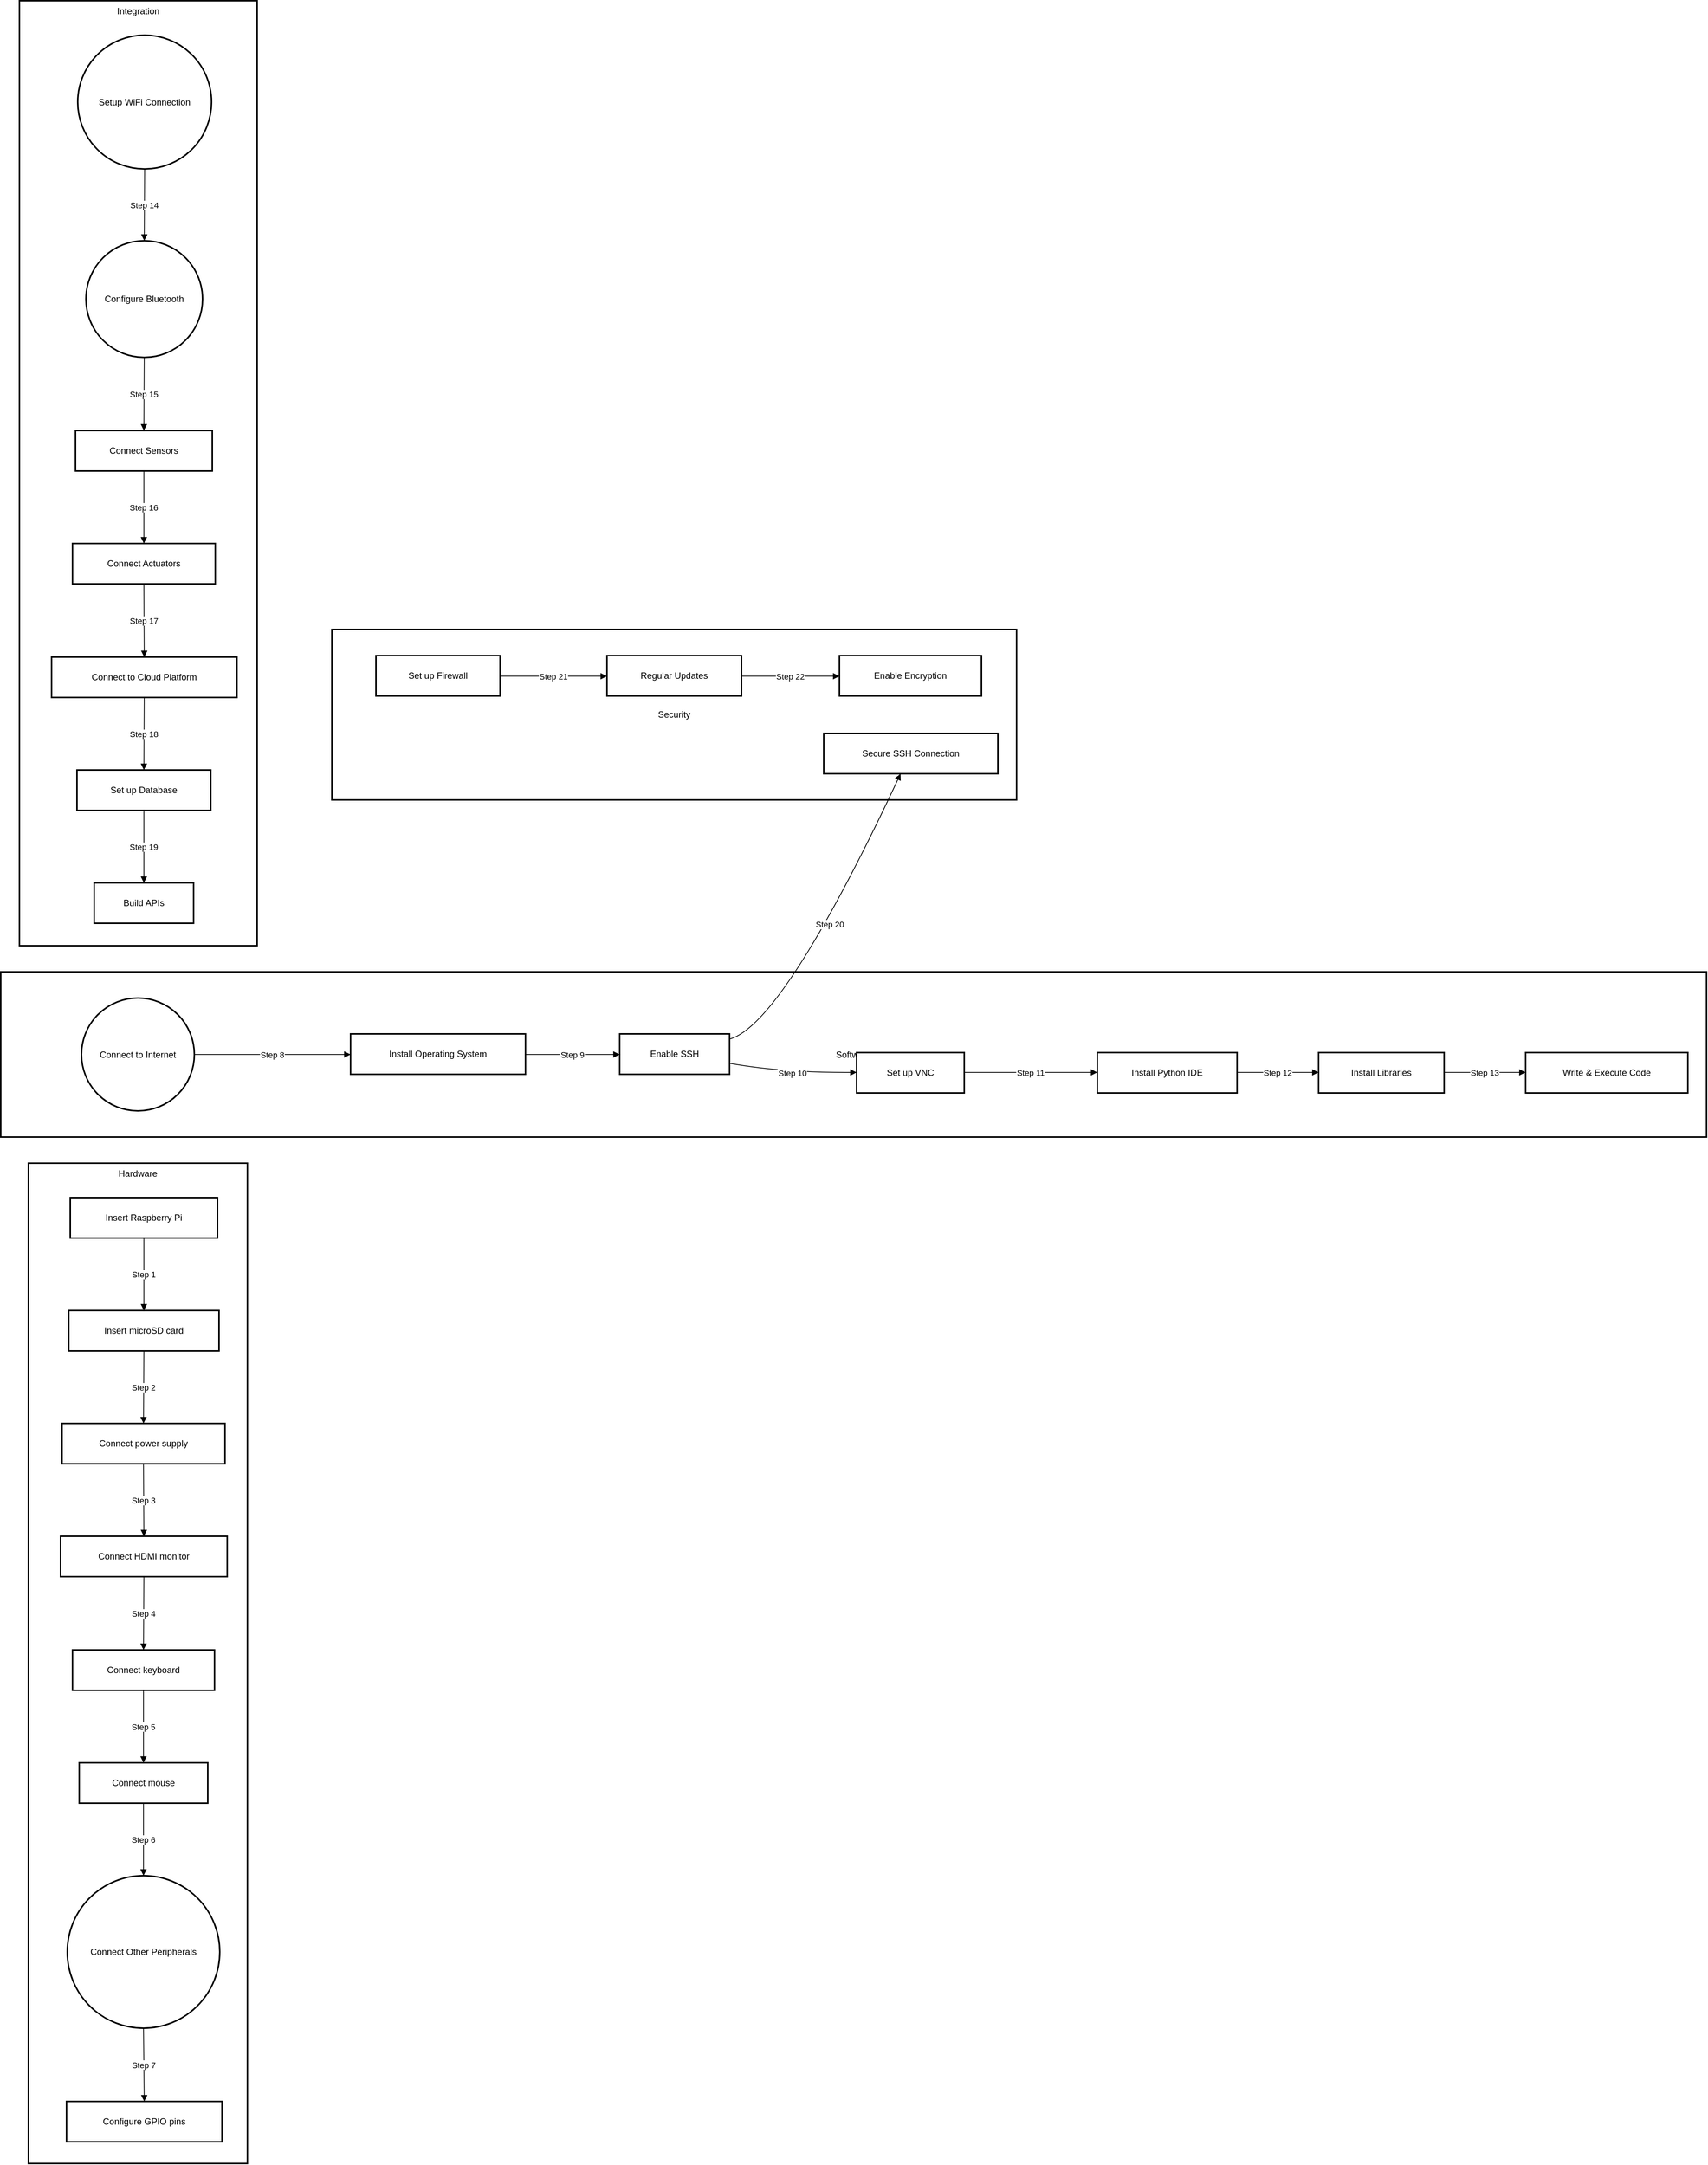 <mxfile version="26.0.15">
  <diagram name="Page-1" id="nwv0c2wcuBNG24mUAS5j">
    <mxGraphModel>
      <root>
        <mxCell id="0" />
        <mxCell id="1" parent="0" />
        <mxCell id="2" value="Security" style="whiteSpace=wrap;strokeWidth=2;" vertex="1" parent="1">
          <mxGeometry x="451" y="849" width="916" height="228" as="geometry" />
        </mxCell>
        <mxCell id="3" value="Integration" style="whiteSpace=wrap;strokeWidth=2;verticalAlign=top;" vertex="1" parent="1">
          <mxGeometry x="33" y="8" width="318" height="1264" as="geometry" />
        </mxCell>
        <mxCell id="4" value="Setup WiFi Connection" style="ellipse;aspect=fixed;strokeWidth=2;whiteSpace=wrap;" vertex="1" parent="3">
          <mxGeometry x="78" y="46" width="179" height="179" as="geometry" />
        </mxCell>
        <mxCell id="5" value="Configure Bluetooth" style="ellipse;aspect=fixed;strokeWidth=2;whiteSpace=wrap;" vertex="1" parent="3">
          <mxGeometry x="89" y="321" width="156" height="156" as="geometry" />
        </mxCell>
        <mxCell id="6" value="Connect Sensors" style="whiteSpace=wrap;strokeWidth=2;" vertex="1" parent="3">
          <mxGeometry x="75" y="575" width="183" height="54" as="geometry" />
        </mxCell>
        <mxCell id="7" value="Connect Actuators" style="whiteSpace=wrap;strokeWidth=2;" vertex="1" parent="3">
          <mxGeometry x="71" y="726" width="191" height="54" as="geometry" />
        </mxCell>
        <mxCell id="8" value="Connect to Cloud Platform" style="whiteSpace=wrap;strokeWidth=2;" vertex="1" parent="3">
          <mxGeometry x="43" y="878" width="248" height="54" as="geometry" />
        </mxCell>
        <mxCell id="9" value="Set up Database" style="whiteSpace=wrap;strokeWidth=2;" vertex="1" parent="3">
          <mxGeometry x="77" y="1029" width="179" height="54" as="geometry" />
        </mxCell>
        <mxCell id="10" value="Build APIs" style="whiteSpace=wrap;strokeWidth=2;" vertex="1" parent="3">
          <mxGeometry x="100" y="1180" width="133" height="54" as="geometry" />
        </mxCell>
        <mxCell id="11" value="Step 14" style="curved=1;startArrow=none;endArrow=block;exitX=0.5;exitY=1;entryX=0.5;entryY=0;" edge="1" parent="3" source="4" target="5">
          <mxGeometry relative="1" as="geometry">
            <Array as="points" />
          </mxGeometry>
        </mxCell>
        <mxCell id="12" value="Step 15" style="curved=1;startArrow=none;endArrow=block;exitX=0.5;exitY=1.01;entryX=0.5;entryY=0;" edge="1" parent="3" source="5" target="6">
          <mxGeometry relative="1" as="geometry">
            <Array as="points" />
          </mxGeometry>
        </mxCell>
        <mxCell id="13" value="Step 16" style="curved=1;startArrow=none;endArrow=block;exitX=0.5;exitY=1;entryX=0.5;entryY=0.01;" edge="1" parent="3" source="6" target="7">
          <mxGeometry relative="1" as="geometry">
            <Array as="points" />
          </mxGeometry>
        </mxCell>
        <mxCell id="14" value="Step 17" style="curved=1;startArrow=none;endArrow=block;exitX=0.5;exitY=1.01;entryX=0.5;entryY=-0.01;" edge="1" parent="3" source="7" target="8">
          <mxGeometry relative="1" as="geometry">
            <Array as="points" />
          </mxGeometry>
        </mxCell>
        <mxCell id="15" value="Step 18" style="curved=1;startArrow=none;endArrow=block;exitX=0.5;exitY=0.99;entryX=0.5;entryY=0;" edge="1" parent="3" source="8" target="9">
          <mxGeometry relative="1" as="geometry">
            <Array as="points" />
          </mxGeometry>
        </mxCell>
        <mxCell id="16" value="Step 19" style="curved=1;startArrow=none;endArrow=block;exitX=0.5;exitY=1;entryX=0.5;entryY=0.01;" edge="1" parent="3" source="9" target="10">
          <mxGeometry relative="1" as="geometry">
            <Array as="points" />
          </mxGeometry>
        </mxCell>
        <mxCell id="17" value="Software" style="whiteSpace=wrap;strokeWidth=2;" vertex="1" parent="1">
          <mxGeometry x="8" y="1307" width="2282" height="221" as="geometry" />
        </mxCell>
        <mxCell id="18" value="Hardware" style="whiteSpace=wrap;strokeWidth=2;verticalAlign=top;" vertex="1" parent="1">
          <mxGeometry x="45" y="1563" width="293" height="1338" as="geometry" />
        </mxCell>
        <mxCell id="19" value="Insert Raspberry Pi" style="whiteSpace=wrap;strokeWidth=2;" vertex="1" parent="18">
          <mxGeometry x="56" y="46" width="197" height="54" as="geometry" />
        </mxCell>
        <mxCell id="20" value="Insert microSD card" style="whiteSpace=wrap;strokeWidth=2;" vertex="1" parent="18">
          <mxGeometry x="54" y="197" width="201" height="54" as="geometry" />
        </mxCell>
        <mxCell id="21" value="Connect power supply" style="whiteSpace=wrap;strokeWidth=2;" vertex="1" parent="18">
          <mxGeometry x="45" y="348" width="218" height="54" as="geometry" />
        </mxCell>
        <mxCell id="22" value="Connect HDMI monitor" style="whiteSpace=wrap;strokeWidth=2;" vertex="1" parent="18">
          <mxGeometry x="43" y="499" width="223" height="54" as="geometry" />
        </mxCell>
        <mxCell id="23" value="Connect keyboard" style="whiteSpace=wrap;strokeWidth=2;" vertex="1" parent="18">
          <mxGeometry x="59" y="651" width="190" height="54" as="geometry" />
        </mxCell>
        <mxCell id="24" value="Connect mouse" style="whiteSpace=wrap;strokeWidth=2;" vertex="1" parent="18">
          <mxGeometry x="68" y="802" width="172" height="54" as="geometry" />
        </mxCell>
        <mxCell id="25" value="Connect Other Peripherals" style="ellipse;aspect=fixed;strokeWidth=2;whiteSpace=wrap;" vertex="1" parent="18">
          <mxGeometry x="52" y="953" width="204" height="204" as="geometry" />
        </mxCell>
        <mxCell id="26" value="Configure GPIO pins" style="whiteSpace=wrap;strokeWidth=2;" vertex="1" parent="18">
          <mxGeometry x="51" y="1255" width="208" height="54" as="geometry" />
        </mxCell>
        <mxCell id="27" value="Step 1" style="curved=1;startArrow=none;endArrow=block;exitX=0.5;exitY=0.99;entryX=0.5;entryY=0;" edge="1" parent="18" source="19" target="20">
          <mxGeometry relative="1" as="geometry">
            <Array as="points" />
          </mxGeometry>
        </mxCell>
        <mxCell id="28" value="Step 2" style="curved=1;startArrow=none;endArrow=block;exitX=0.5;exitY=1;entryX=0.5;entryY=0;" edge="1" parent="18" source="20" target="21">
          <mxGeometry relative="1" as="geometry">
            <Array as="points" />
          </mxGeometry>
        </mxCell>
        <mxCell id="29" value="Step 3" style="curved=1;startArrow=none;endArrow=block;exitX=0.5;exitY=1;entryX=0.5;entryY=0.01;" edge="1" parent="18" source="21" target="22">
          <mxGeometry relative="1" as="geometry">
            <Array as="points" />
          </mxGeometry>
        </mxCell>
        <mxCell id="30" value="Step 4" style="curved=1;startArrow=none;endArrow=block;exitX=0.5;exitY=1.01;entryX=0.5;entryY=-0.01;" edge="1" parent="18" source="22" target="23">
          <mxGeometry relative="1" as="geometry">
            <Array as="points" />
          </mxGeometry>
        </mxCell>
        <mxCell id="31" value="Step 5" style="curved=1;startArrow=none;endArrow=block;exitX=0.5;exitY=0.99;entryX=0.5;entryY=0;" edge="1" parent="18" source="23" target="24">
          <mxGeometry relative="1" as="geometry">
            <Array as="points" />
          </mxGeometry>
        </mxCell>
        <mxCell id="32" value="Step 6" style="curved=1;startArrow=none;endArrow=block;exitX=0.5;exitY=1;entryX=0.5;entryY=0;" edge="1" parent="18" source="24" target="25">
          <mxGeometry relative="1" as="geometry">
            <Array as="points" />
          </mxGeometry>
        </mxCell>
        <mxCell id="33" value="Step 7" style="curved=1;startArrow=none;endArrow=block;exitX=0.5;exitY=1;entryX=0.5;entryY=0;" edge="1" parent="18" source="25" target="26">
          <mxGeometry relative="1" as="geometry">
            <Array as="points" />
          </mxGeometry>
        </mxCell>
        <mxCell id="34" value="Connect to Internet" style="ellipse;aspect=fixed;strokeWidth=2;whiteSpace=wrap;" vertex="1" parent="1">
          <mxGeometry x="116" y="1342" width="151" height="151" as="geometry" />
        </mxCell>
        <mxCell id="35" value="Install Operating System" style="whiteSpace=wrap;strokeWidth=2;" vertex="1" parent="1">
          <mxGeometry x="476" y="1390" width="234" height="54" as="geometry" />
        </mxCell>
        <mxCell id="36" value="Enable SSH" style="whiteSpace=wrap;strokeWidth=2;" vertex="1" parent="1">
          <mxGeometry x="836" y="1390" width="147" height="54" as="geometry" />
        </mxCell>
        <mxCell id="37" value="Set up VNC" style="whiteSpace=wrap;strokeWidth=2;" vertex="1" parent="1">
          <mxGeometry x="1153" y="1415" width="144" height="54" as="geometry" />
        </mxCell>
        <mxCell id="38" value="Install Python IDE" style="whiteSpace=wrap;strokeWidth=2;" vertex="1" parent="1">
          <mxGeometry x="1475" y="1415" width="187" height="54" as="geometry" />
        </mxCell>
        <mxCell id="39" value="Install Libraries" style="whiteSpace=wrap;strokeWidth=2;" vertex="1" parent="1">
          <mxGeometry x="1771" y="1415" width="168" height="54" as="geometry" />
        </mxCell>
        <mxCell id="40" value="Write &amp; Execute Code" style="whiteSpace=wrap;strokeWidth=2;" vertex="1" parent="1">
          <mxGeometry x="2048" y="1415" width="217" height="54" as="geometry" />
        </mxCell>
        <mxCell id="41" value="Secure SSH Connection" style="whiteSpace=wrap;strokeWidth=2;" vertex="1" parent="1">
          <mxGeometry x="1109" y="988" width="233" height="54" as="geometry" />
        </mxCell>
        <mxCell id="42" value="Set up Firewall" style="whiteSpace=wrap;strokeWidth=2;" vertex="1" parent="1">
          <mxGeometry x="510" y="884" width="166" height="54" as="geometry" />
        </mxCell>
        <mxCell id="43" value="Regular Updates" style="whiteSpace=wrap;strokeWidth=2;" vertex="1" parent="1">
          <mxGeometry x="819" y="884" width="180" height="54" as="geometry" />
        </mxCell>
        <mxCell id="44" value="Enable Encryption" style="whiteSpace=wrap;strokeWidth=2;" vertex="1" parent="1">
          <mxGeometry x="1130" y="884" width="190" height="54" as="geometry" />
        </mxCell>
        <mxCell id="45" value="Step 8" style="curved=1;startArrow=none;endArrow=block;exitX=1;exitY=0.5;entryX=0;entryY=0.51;" edge="1" parent="1" source="34" target="35">
          <mxGeometry relative="1" as="geometry">
            <Array as="points" />
          </mxGeometry>
        </mxCell>
        <mxCell id="46" value="Step 9" style="curved=1;startArrow=none;endArrow=block;exitX=1;exitY=0.51;entryX=0;entryY=0.51;" edge="1" parent="1" source="35" target="36">
          <mxGeometry relative="1" as="geometry">
            <Array as="points" />
          </mxGeometry>
        </mxCell>
        <mxCell id="47" value="Step 10" style="curved=1;startArrow=none;endArrow=block;exitX=1;exitY=0.73;entryX=0;entryY=0.49;" edge="1" parent="1" source="36" target="37">
          <mxGeometry relative="1" as="geometry">
            <Array as="points">
              <mxPoint x="1054" y="1442" />
            </Array>
          </mxGeometry>
        </mxCell>
        <mxCell id="48" value="Step 11" style="curved=1;startArrow=none;endArrow=block;exitX=1;exitY=0.49;entryX=0;entryY=0.49;" edge="1" parent="1" source="37" target="38">
          <mxGeometry relative="1" as="geometry">
            <Array as="points" />
          </mxGeometry>
        </mxCell>
        <mxCell id="49" value="Step 12" style="curved=1;startArrow=none;endArrow=block;exitX=1;exitY=0.49;entryX=0;entryY=0.49;" edge="1" parent="1" source="38" target="39">
          <mxGeometry relative="1" as="geometry">
            <Array as="points" />
          </mxGeometry>
        </mxCell>
        <mxCell id="50" value="Step 13" style="curved=1;startArrow=none;endArrow=block;exitX=1;exitY=0.49;entryX=0;entryY=0.49;" edge="1" parent="1" source="39" target="40">
          <mxGeometry relative="1" as="geometry">
            <Array as="points" />
          </mxGeometry>
        </mxCell>
        <mxCell id="51" value="Step 20" style="curved=1;startArrow=none;endArrow=block;exitX=1;exitY=0.13;entryX=0.44;entryY=1.01;" edge="1" parent="1" source="36" target="41">
          <mxGeometry relative="1" as="geometry">
            <Array as="points">
              <mxPoint x="1054" y="1378" />
            </Array>
          </mxGeometry>
        </mxCell>
        <mxCell id="52" value="Step 21" style="curved=1;startArrow=none;endArrow=block;exitX=1;exitY=0.51;entryX=0;entryY=0.51;" edge="1" parent="1" source="42" target="43">
          <mxGeometry relative="1" as="geometry">
            <Array as="points" />
          </mxGeometry>
        </mxCell>
        <mxCell id="53" value="Step 22" style="curved=1;startArrow=none;endArrow=block;exitX=1;exitY=0.51;entryX=0;entryY=0.51;" edge="1" parent="1" source="43" target="44">
          <mxGeometry relative="1" as="geometry">
            <Array as="points" />
          </mxGeometry>
        </mxCell>
      </root>
    </mxGraphModel>
  </diagram>
</mxfile>
